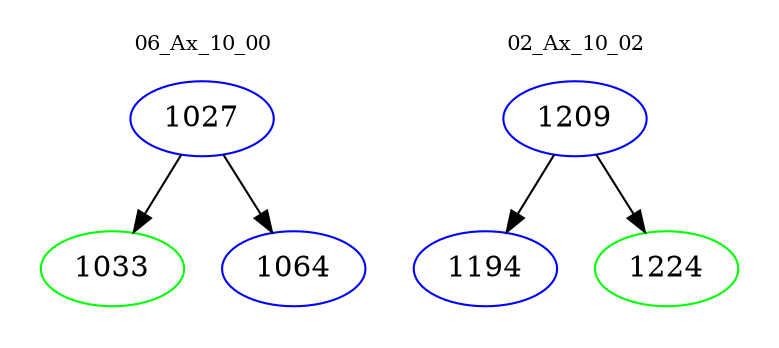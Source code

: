 digraph{
subgraph cluster_0 {
color = white
label = "06_Ax_10_00";
fontsize=10;
T0_1027 [label="1027", color="blue"]
T0_1027 -> T0_1033 [color="black"]
T0_1033 [label="1033", color="green"]
T0_1027 -> T0_1064 [color="black"]
T0_1064 [label="1064", color="blue"]
}
subgraph cluster_1 {
color = white
label = "02_Ax_10_02";
fontsize=10;
T1_1209 [label="1209", color="blue"]
T1_1209 -> T1_1194 [color="black"]
T1_1194 [label="1194", color="blue"]
T1_1209 -> T1_1224 [color="black"]
T1_1224 [label="1224", color="green"]
}
}
